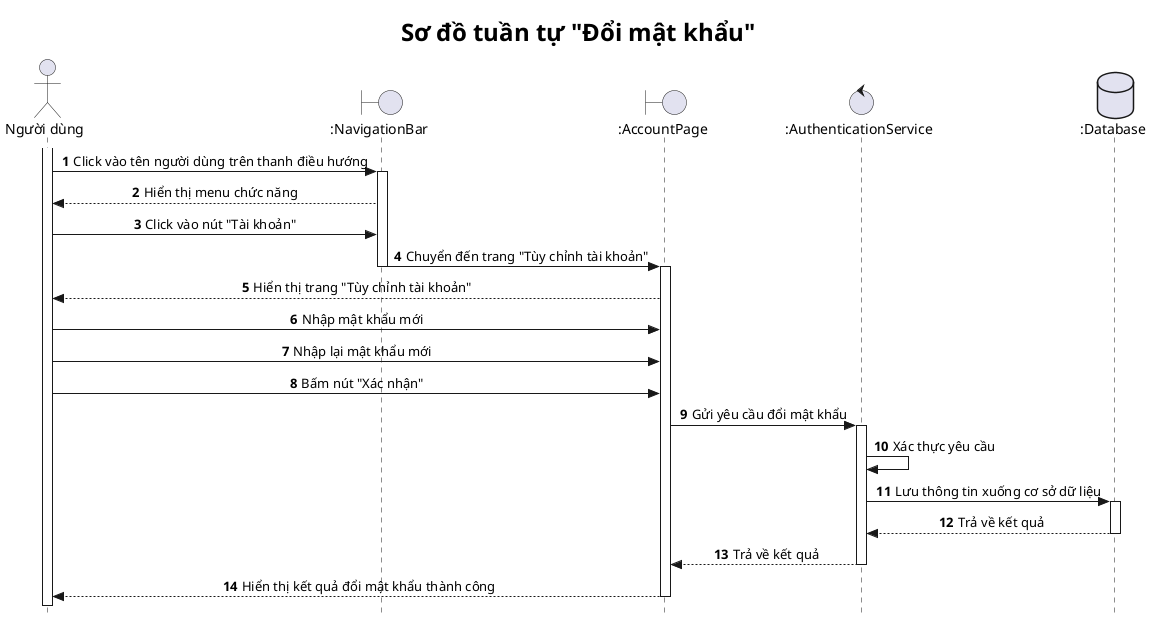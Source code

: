 @startuml

title <size: 24> Sơ đồ tuần tự "Đổi mật khẩu" </size>

skinparam style strictuml
skinparam SequenceMessageAlignment center

autonumber

actor "Người dùng" as U
boundary ":NavigationBar" as NB  
boundary ":AccountPage" as AP  
control ":AuthenticationService" as AS
database ":Database" as DB  

activate U
U -> NB: Click vào tên người dùng trên thanh điều hướng
activate NB
NB --> U: Hiển thị menu chức năng
U -> NB: Click vào nút "Tài khoản"
NB -> AP: Chuyển đến trang "Tùy chỉnh tài khoản"
deactivate NB
activate AP
AP --> U: Hiển thị trang "Tùy chỉnh tài khoản"
U -> AP: Nhập mật khẩu mới
U -> AP: Nhập lại mật khẩu mới
U -> AP: Bấm nút "Xác nhận"
AP -> AS: Gửi yêu cầu đổi mật khẩu
activate AS
AS -> AS: Xác thực yêu cầu
AS -> DB: Lưu thông tin xuống cơ sở dữ liệu
activate DB
DB --> AS: Trả về kết quả
deactivate DB
AS --> AP: Trả về kết quả
deactivate AS
AP --> U: Hiển thị kết quả đổi mật khẩu thành công
deactivate AP


@enduml